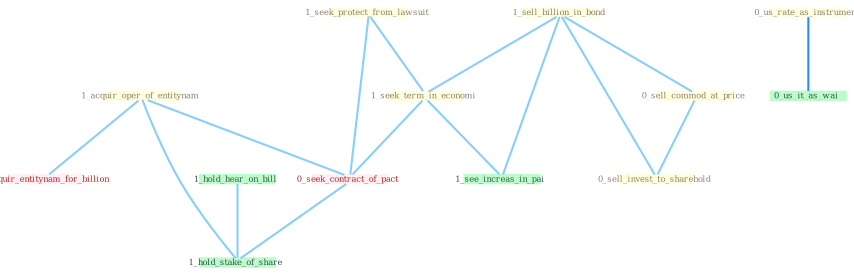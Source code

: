 Graph G{ 
    node
    [shape=polygon,style=filled,width=.5,height=.06,color="#BDFCC9",fixedsize=true,fontsize=4,
    fontcolor="#2f4f4f"];
    {node
    [color="#ffffe0", fontcolor="#8b7d6b"] "1_seek_protect_from_lawsuit " "1_sell_billion_in_bond " "1_seek_term_in_economi " "0_us_rate_as_instrument " "1_acquir_oper_of_entitynam " "0_sell_commod_at_price " "0_sell_invest_to_sharehold "}
{node [color="#fff0f5", fontcolor="#b22222"] "0_seek_contract_of_pact " "0_acquir_entitynam_for_billion "}
edge [color="#B0E2FF"];

	"1_seek_protect_from_lawsuit " -- "1_seek_term_in_economi " [w="1", color="#87cefa" ];
	"1_seek_protect_from_lawsuit " -- "0_seek_contract_of_pact " [w="1", color="#87cefa" ];
	"1_sell_billion_in_bond " -- "1_seek_term_in_economi " [w="1", color="#87cefa" ];
	"1_sell_billion_in_bond " -- "0_sell_commod_at_price " [w="1", color="#87cefa" ];
	"1_sell_billion_in_bond " -- "0_sell_invest_to_sharehold " [w="1", color="#87cefa" ];
	"1_sell_billion_in_bond " -- "1_see_increas_in_pai " [w="1", color="#87cefa" ];
	"1_seek_term_in_economi " -- "0_seek_contract_of_pact " [w="1", color="#87cefa" ];
	"1_seek_term_in_economi " -- "1_see_increas_in_pai " [w="1", color="#87cefa" ];
	"0_us_rate_as_instrument " -- "0_us_it_as_wai " [w="2", color="#1e90ff" , len=0.8];
	"1_acquir_oper_of_entitynam " -- "0_seek_contract_of_pact " [w="1", color="#87cefa" ];
	"1_acquir_oper_of_entitynam " -- "0_acquir_entitynam_for_billion " [w="1", color="#87cefa" ];
	"1_acquir_oper_of_entitynam " -- "1_hold_stake_of_share " [w="1", color="#87cefa" ];
	"0_sell_commod_at_price " -- "0_sell_invest_to_sharehold " [w="1", color="#87cefa" ];
	"0_seek_contract_of_pact " -- "1_hold_stake_of_share " [w="1", color="#87cefa" ];
	"1_hold_hear_on_bill " -- "1_hold_stake_of_share " [w="1", color="#87cefa" ];
}